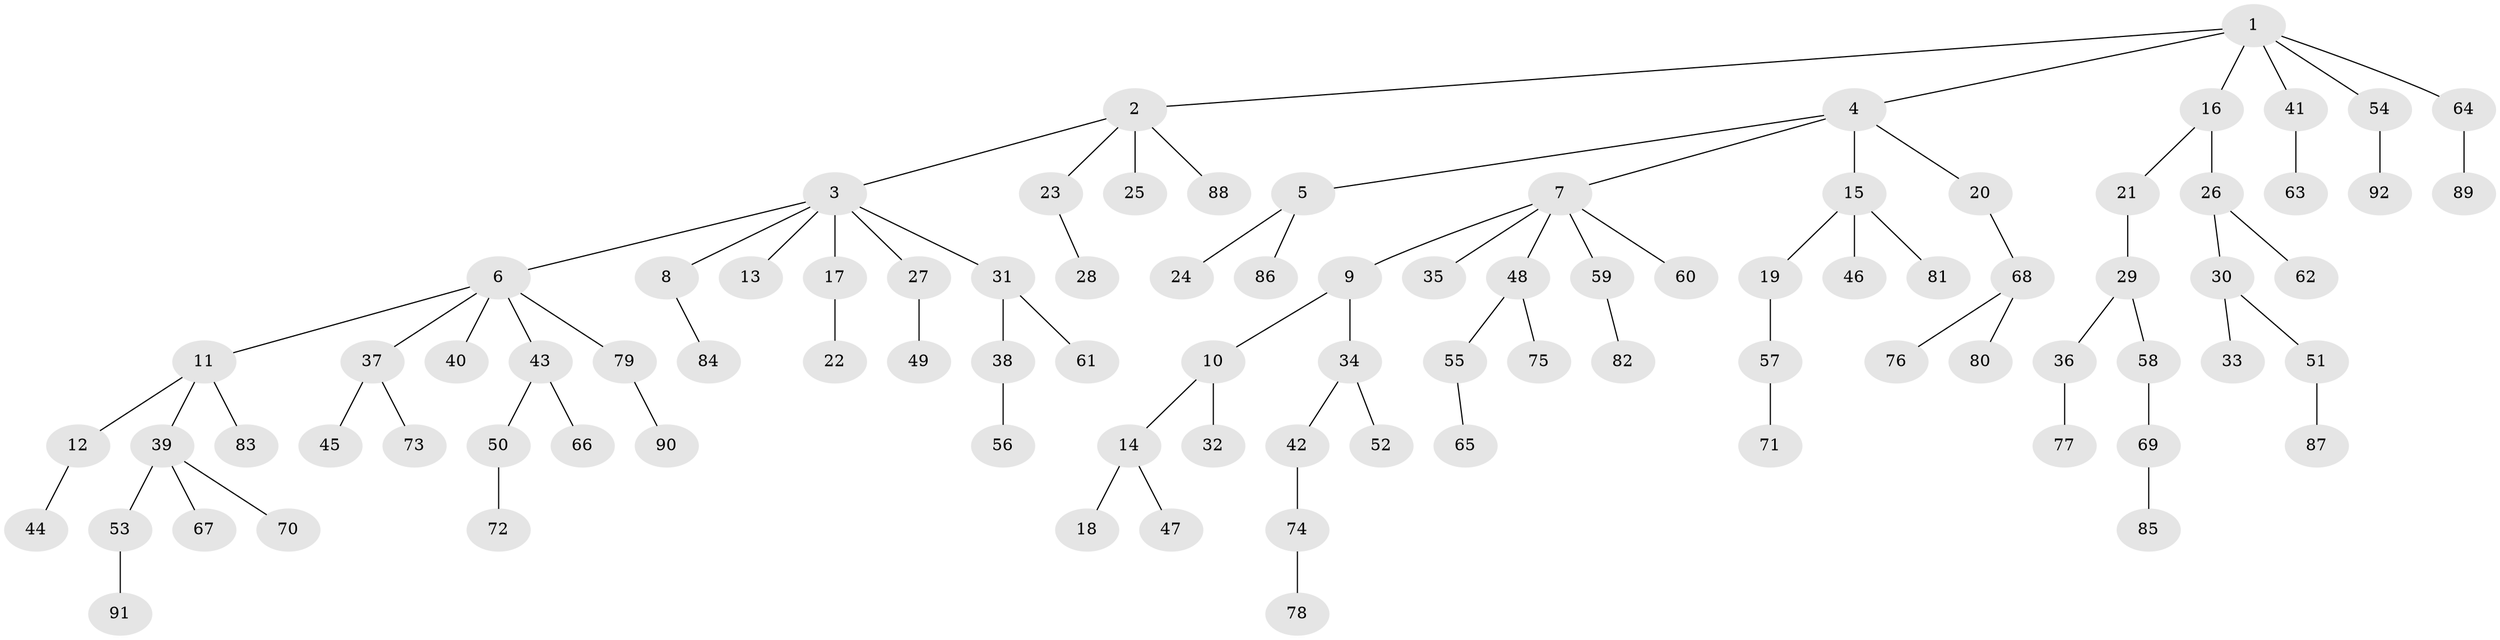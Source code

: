 // Generated by graph-tools (version 1.1) at 2025/15/03/09/25 04:15:28]
// undirected, 92 vertices, 91 edges
graph export_dot {
graph [start="1"]
  node [color=gray90,style=filled];
  1;
  2;
  3;
  4;
  5;
  6;
  7;
  8;
  9;
  10;
  11;
  12;
  13;
  14;
  15;
  16;
  17;
  18;
  19;
  20;
  21;
  22;
  23;
  24;
  25;
  26;
  27;
  28;
  29;
  30;
  31;
  32;
  33;
  34;
  35;
  36;
  37;
  38;
  39;
  40;
  41;
  42;
  43;
  44;
  45;
  46;
  47;
  48;
  49;
  50;
  51;
  52;
  53;
  54;
  55;
  56;
  57;
  58;
  59;
  60;
  61;
  62;
  63;
  64;
  65;
  66;
  67;
  68;
  69;
  70;
  71;
  72;
  73;
  74;
  75;
  76;
  77;
  78;
  79;
  80;
  81;
  82;
  83;
  84;
  85;
  86;
  87;
  88;
  89;
  90;
  91;
  92;
  1 -- 2;
  1 -- 4;
  1 -- 16;
  1 -- 41;
  1 -- 54;
  1 -- 64;
  2 -- 3;
  2 -- 23;
  2 -- 25;
  2 -- 88;
  3 -- 6;
  3 -- 8;
  3 -- 13;
  3 -- 17;
  3 -- 27;
  3 -- 31;
  4 -- 5;
  4 -- 7;
  4 -- 15;
  4 -- 20;
  5 -- 24;
  5 -- 86;
  6 -- 11;
  6 -- 37;
  6 -- 40;
  6 -- 43;
  6 -- 79;
  7 -- 9;
  7 -- 35;
  7 -- 48;
  7 -- 59;
  7 -- 60;
  8 -- 84;
  9 -- 10;
  9 -- 34;
  10 -- 14;
  10 -- 32;
  11 -- 12;
  11 -- 39;
  11 -- 83;
  12 -- 44;
  14 -- 18;
  14 -- 47;
  15 -- 19;
  15 -- 46;
  15 -- 81;
  16 -- 21;
  16 -- 26;
  17 -- 22;
  19 -- 57;
  20 -- 68;
  21 -- 29;
  23 -- 28;
  26 -- 30;
  26 -- 62;
  27 -- 49;
  29 -- 36;
  29 -- 58;
  30 -- 33;
  30 -- 51;
  31 -- 38;
  31 -- 61;
  34 -- 42;
  34 -- 52;
  36 -- 77;
  37 -- 45;
  37 -- 73;
  38 -- 56;
  39 -- 53;
  39 -- 67;
  39 -- 70;
  41 -- 63;
  42 -- 74;
  43 -- 50;
  43 -- 66;
  48 -- 55;
  48 -- 75;
  50 -- 72;
  51 -- 87;
  53 -- 91;
  54 -- 92;
  55 -- 65;
  57 -- 71;
  58 -- 69;
  59 -- 82;
  64 -- 89;
  68 -- 76;
  68 -- 80;
  69 -- 85;
  74 -- 78;
  79 -- 90;
}

